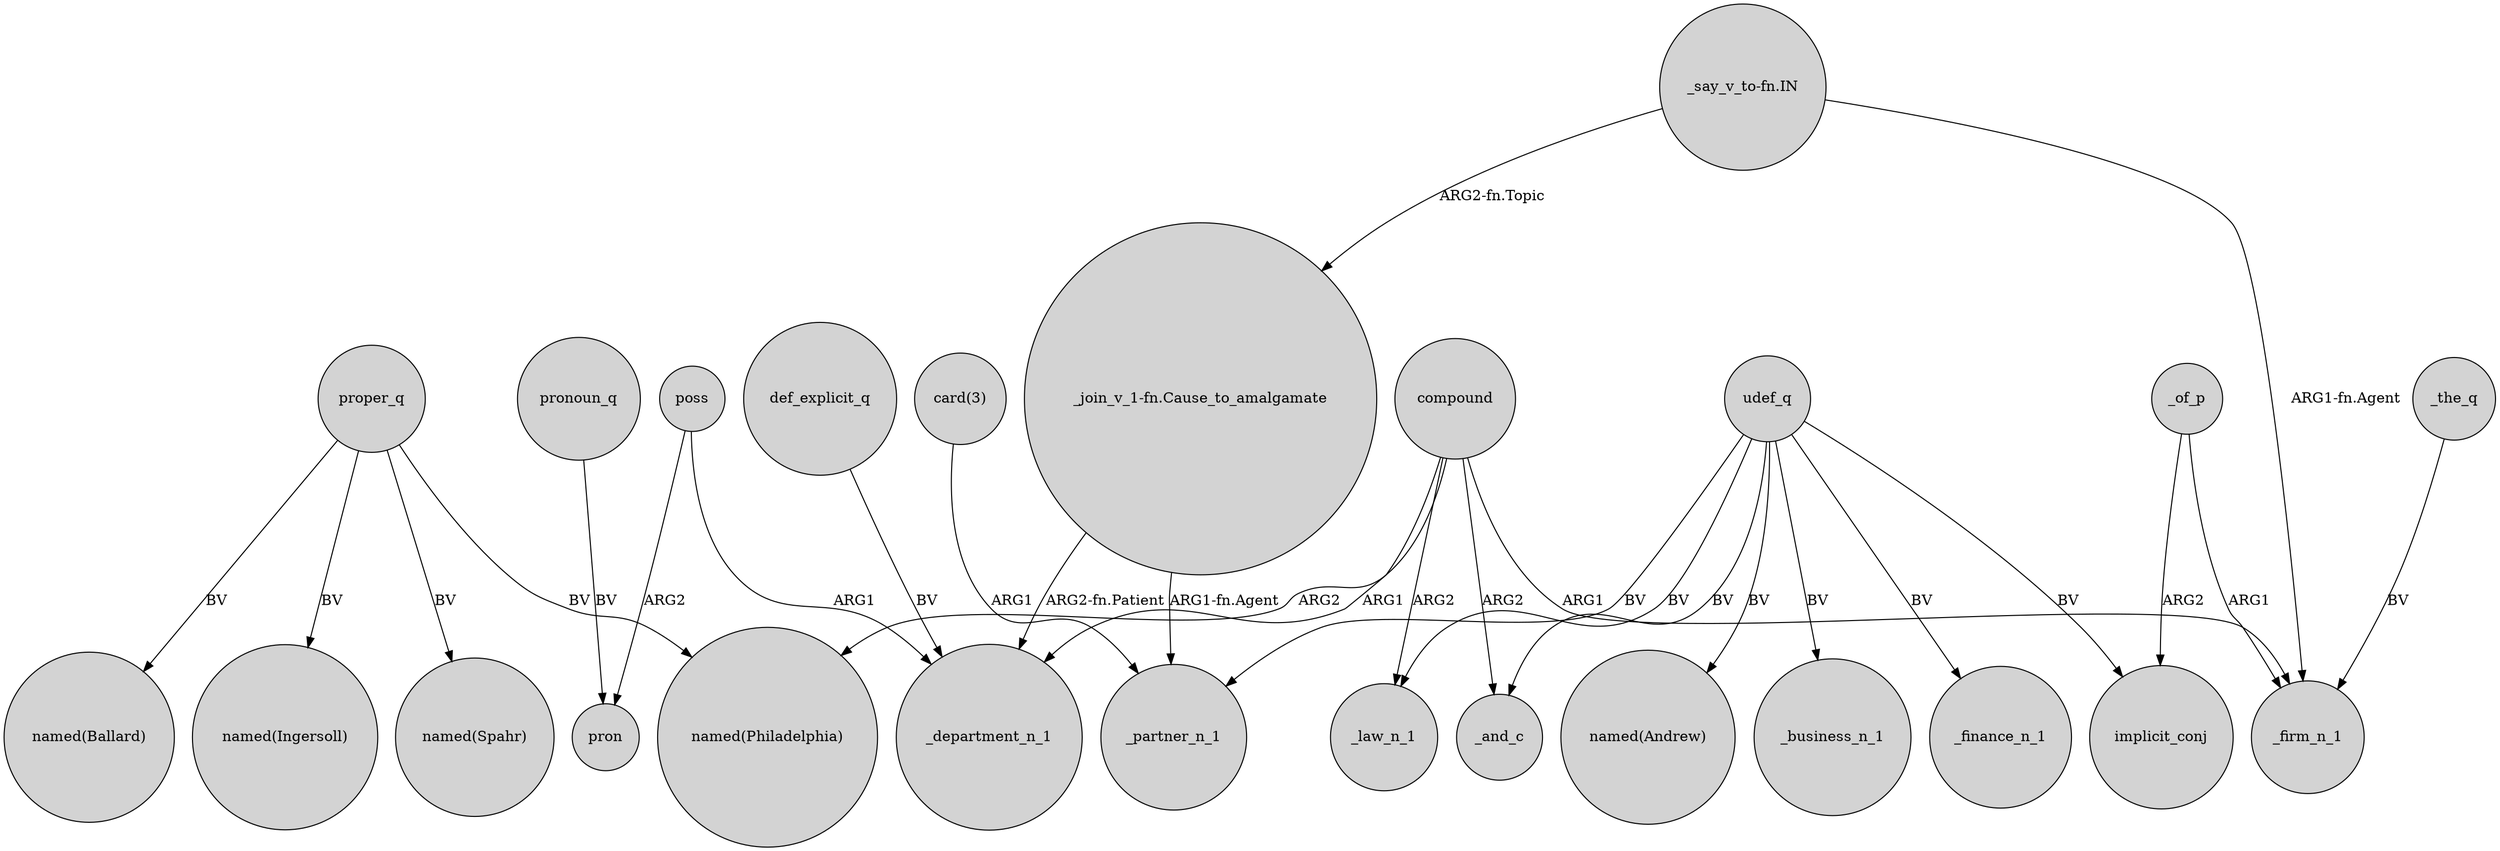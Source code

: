 digraph {
	node [shape=circle style=filled]
	proper_q -> "named(Ballard)" [label=BV]
	proper_q -> "named(Philadelphia)" [label=BV]
	poss -> pron [label=ARG2]
	udef_q -> _finance_n_1 [label=BV]
	"_join_v_1-fn.Cause_to_amalgamate" -> _department_n_1 [label="ARG2-fn.Patient"]
	_of_p -> _firm_n_1 [label=ARG1]
	compound -> "named(Philadelphia)" [label=ARG2]
	"_join_v_1-fn.Cause_to_amalgamate" -> _partner_n_1 [label="ARG1-fn.Agent"]
	"_say_v_to-fn.IN" -> _firm_n_1 [label="ARG1-fn.Agent"]
	compound -> _department_n_1 [label=ARG1]
	udef_q -> _law_n_1 [label=BV]
	udef_q -> _partner_n_1 [label=BV]
	udef_q -> "named(Andrew)" [label=BV]
	udef_q -> implicit_conj [label=BV]
	"_say_v_to-fn.IN" -> "_join_v_1-fn.Cause_to_amalgamate" [label="ARG2-fn.Topic"]
	poss -> _department_n_1 [label=ARG1]
	proper_q -> "named(Ingersoll)" [label=BV]
	pronoun_q -> pron [label=BV]
	compound -> _and_c [label=ARG2]
	proper_q -> "named(Spahr)" [label=BV]
	compound -> _firm_n_1 [label=ARG1]
	_the_q -> _firm_n_1 [label=BV]
	_of_p -> implicit_conj [label=ARG2]
	"card(3)" -> _partner_n_1 [label=ARG1]
	udef_q -> _business_n_1 [label=BV]
	udef_q -> _and_c [label=BV]
	def_explicit_q -> _department_n_1 [label=BV]
	compound -> _law_n_1 [label=ARG2]
}
